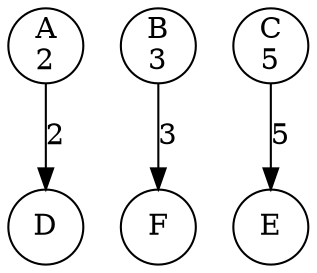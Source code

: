 digraph bank {
	 0 [label= "A\n2" , pos= "1,0!" , shape=circle, fixedsize=true, width=0.5 ]
	 1 [label= "B\n3" , pos= "0,1!" , shape=circle, fixedsize=true, width=0.5 ]
	 2 [label= "C\n5" , pos= "1,2!" , shape=circle, fixedsize=true, width=0.5 ]
	 3 [label= "D\n" , pos= "2,2!" , shape=circle, fixedsize=true, width=0.5 ]
	 4 [label= "E\n" , pos= "3,1!" , shape=circle, fixedsize=true, width=0.5 ]
	 5 [label= "F\n" , pos= "2,0!" , shape=circle, fixedsize=true, width=0.5 ]
	 "2" -> "4" [label= "5" ]
	 "0" -> "3" [label= "2" ]
	 "1" -> "5" [label= "3" ]
}
